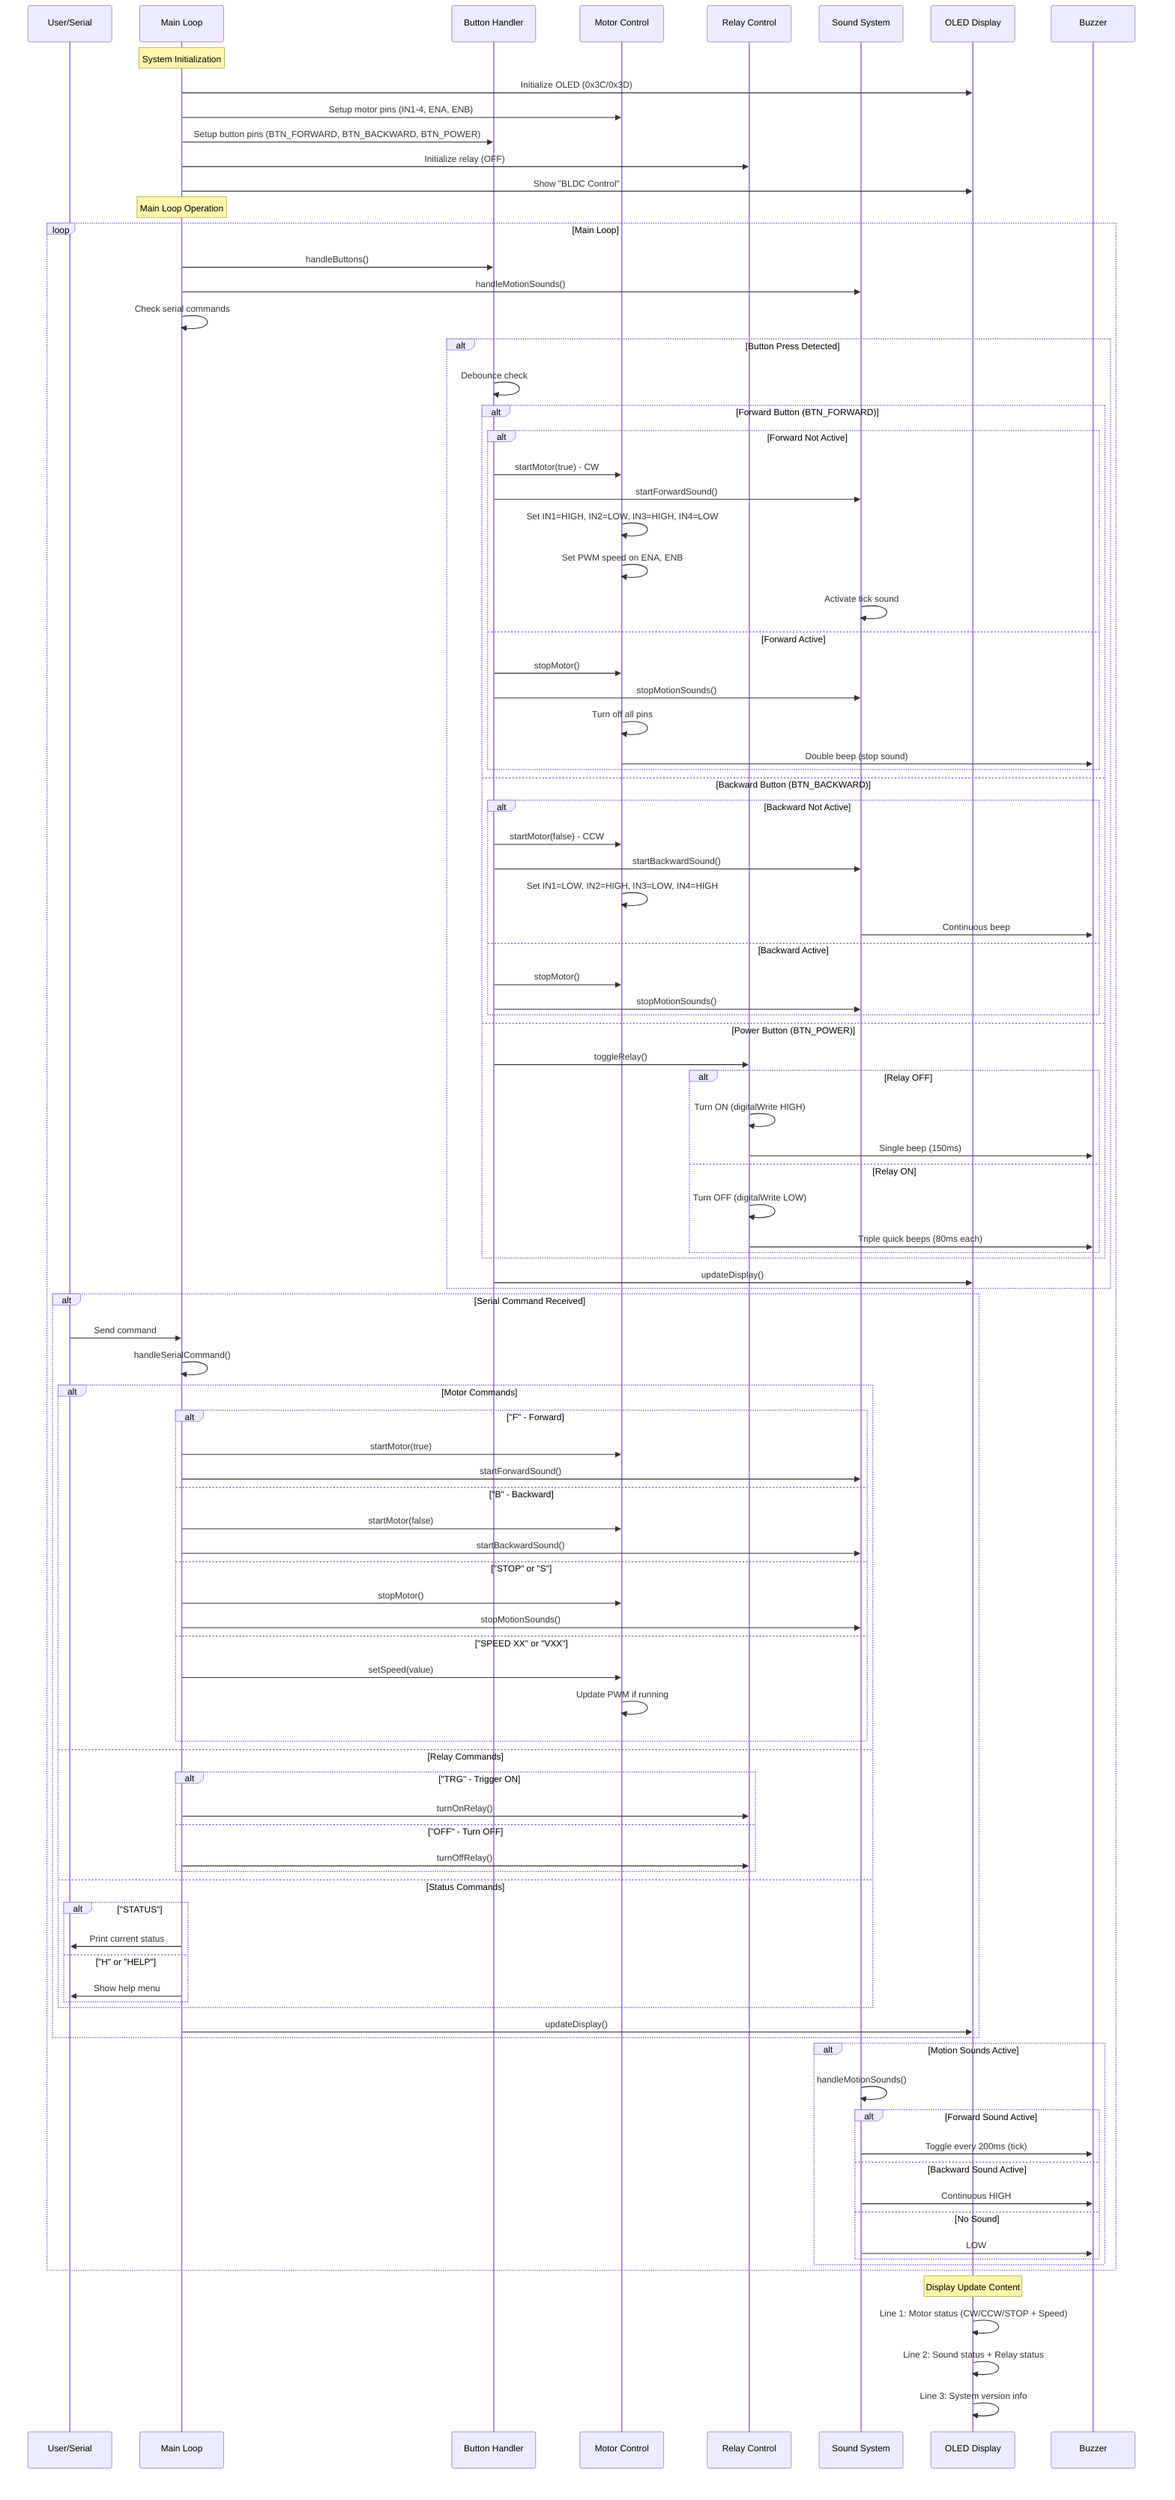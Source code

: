 sequenceDiagram
    participant User as User/Serial
    participant Main as Main Loop
    participant Buttons as Button Handler
    participant Motor as Motor Control
    participant Relay as Relay Control
    participant Sound as Sound System
    participant Display as OLED Display
    participant Buzzer as Buzzer

    Note over Main: System Initialization
    Main->>Display: Initialize OLED (0x3C/0x3D)
    Main->>Motor: Setup motor pins (IN1-4, ENA, ENB)
    Main->>Buttons: Setup button pins (BTN_FORWARD, BTN_BACKWARD, BTN_POWER)
    Main->>Relay: Initialize relay (OFF)
    Main->>Display: Show "BLDC Control"
    
    Note over Main: Main Loop Operation
    loop Main Loop
        Main->>Buttons: handleButtons()
        Main->>Sound: handleMotionSounds()
        Main->>Main: Check serial commands
        
        alt Button Press Detected
            Buttons->>Buttons: Debounce check
            
            alt Forward Button (BTN_FORWARD)
                alt Forward Not Active
                    Buttons->>Motor: startMotor(true) - CW
                    Buttons->>Sound: startForwardSound()
                    Motor->>Motor: Set IN1=HIGH, IN2=LOW, IN3=HIGH, IN4=LOW
                    Motor->>Motor: Set PWM speed on ENA, ENB
                    Sound->>Sound: Activate tick sound
                else Forward Active
                    Buttons->>Motor: stopMotor()
                    Buttons->>Sound: stopMotionSounds()
                    Motor->>Motor: Turn off all pins
                    Motor->>Buzzer: Double beep (stop sound)
                end
            
            else Backward Button (BTN_BACKWARD)
                alt Backward Not Active
                    Buttons->>Motor: startMotor(false) - CCW
                    Buttons->>Sound: startBackwardSound()
                    Motor->>Motor: Set IN1=LOW, IN2=HIGH, IN3=LOW, IN4=HIGH
                    Sound->>Buzzer: Continuous beep
                else Backward Active
                    Buttons->>Motor: stopMotor()
                    Buttons->>Sound: stopMotionSounds()
                end
            
            else Power Button (BTN_POWER)
                Buttons->>Relay: toggleRelay()
                alt Relay OFF
                    Relay->>Relay: Turn ON (digitalWrite HIGH)
                    Relay->>Buzzer: Single beep (150ms)
                else Relay ON
                    Relay->>Relay: Turn OFF (digitalWrite LOW)
                    Relay->>Buzzer: Triple quick beeps (80ms each)
                end
            end
            
            Buttons->>Display: updateDisplay()
        end
        
        alt Serial Command Received
            User->>Main: Send command
            Main->>Main: handleSerialCommand()
            
            alt Motor Commands
                alt "F" - Forward
                    Main->>Motor: startMotor(true)
                    Main->>Sound: startForwardSound()
                else "B" - Backward
                    Main->>Motor: startMotor(false)
                    Main->>Sound: startBackwardSound()
                else "STOP" or "S"
                    Main->>Motor: stopMotor()
                    Main->>Sound: stopMotionSounds()
                else "SPEED XX" or "VXX"
                    Main->>Motor: setSpeed(value)
                    Motor->>Motor: Update PWM if running
                end
            
            else Relay Commands
                alt "TRG" - Trigger ON
                    Main->>Relay: turnOnRelay()
                else "OFF" - Turn OFF
                    Main->>Relay: turnOffRelay()
                end
            
            else Status Commands
                alt "STATUS"
                    Main->>User: Print current status
                else "H" or "HELP"
                    Main->>User: Show help menu
                end
            end
            
            Main->>Display: updateDisplay()
        end
        
        alt Motion Sounds Active
            Sound->>Sound: handleMotionSounds()
            alt Forward Sound Active
                Sound->>Buzzer: Toggle every 200ms (tick)
            else Backward Sound Active
                Sound->>Buzzer: Continuous HIGH
            else No Sound
                Sound->>Buzzer: LOW
            end
        end
    end
    
    Note over Display: Display Update Content
    Display->>Display: Line 1: Motor status (CW/CCW/STOP + Speed)
    Display->>Display: Line 2: Sound status + Relay status
    Display->>Display: Line 3: System version info
